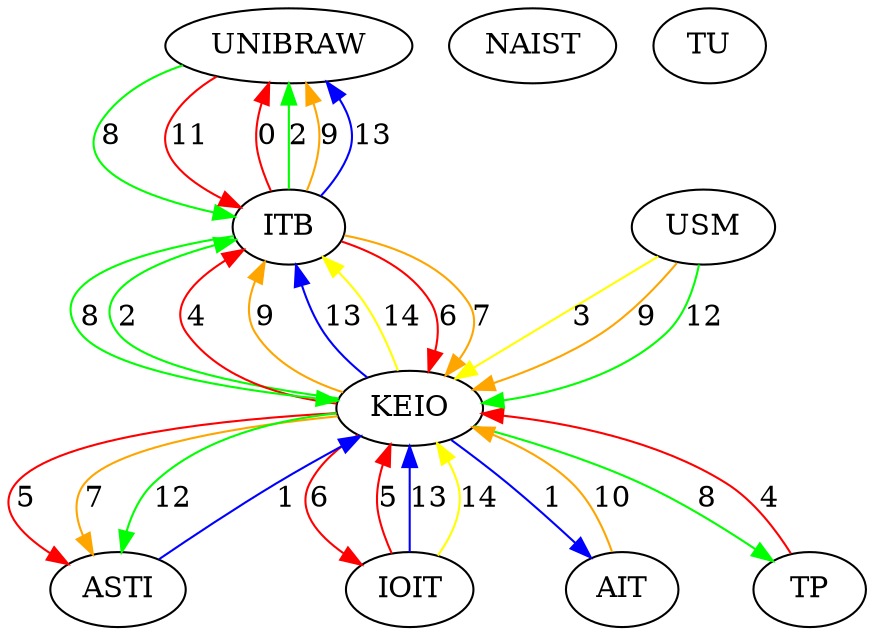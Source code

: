 digraph  {
0 [Internal=1, label=UNIBRAW];
1 [Internal=1, label=NAIST];
2 [Internal=1, label=KEIO];
3 [Internal=1, label=IOIT];
4 [Internal=1, label=ASTI];
5 [Internal=1, label=TU];
6 [Internal=1, label=AIT];
7 [Internal=1, label=ITB];
8 [Internal=1, label=TP];
9 [Internal=1, label=USM];
0 -> 7  [color=green, key=0, label=8];
0 -> 7  [color=red, key=1, label=11];
2 -> 6  [color=blue, key=0, label=1];
2 -> 7  [color=green, key=0, label=2];
2 -> 7  [color=red, key=1, label=4];
2 -> 7  [color=orange, key=2, label=9];
2 -> 7  [color=blue, key=3, label=13];
2 -> 7  [color=yellow, key=4, label=14];
2 -> 4  [color=red, key=0, label=5];
2 -> 4  [color=orange, key=1, label=7];
2 -> 4  [color=green, key=2, label=12];
2 -> 3  [color=red, key=0, label=6];
2 -> 8  [color=green, key=0, label=8];
3 -> 2  [color=red, key=0, label=5];
3 -> 2  [color=blue, key=1, label=13];
3 -> 2  [color=yellow, key=2, label=14];
4 -> 2  [color=blue, key=0, label=1];
6 -> 2  [color=orange, key=0, label=10];
7 -> 0  [color=red, key=0, label=0];
7 -> 0  [color=green, key=1, label=2];
7 -> 0  [color=orange, key=2, label=9];
7 -> 0  [color=blue, key=3, label=13];
7 -> 2  [color=red, key=0, label=6];
7 -> 2  [color=orange, key=1, label=7];
7 -> 2  [color=green, key=2, label=8];
8 -> 2  [color=red, key=0, label=4];
9 -> 2  [color=yellow, key=0, label=3];
9 -> 2  [color=orange, key=1, label=9];
9 -> 2  [color=green, key=2, label=12];
}
